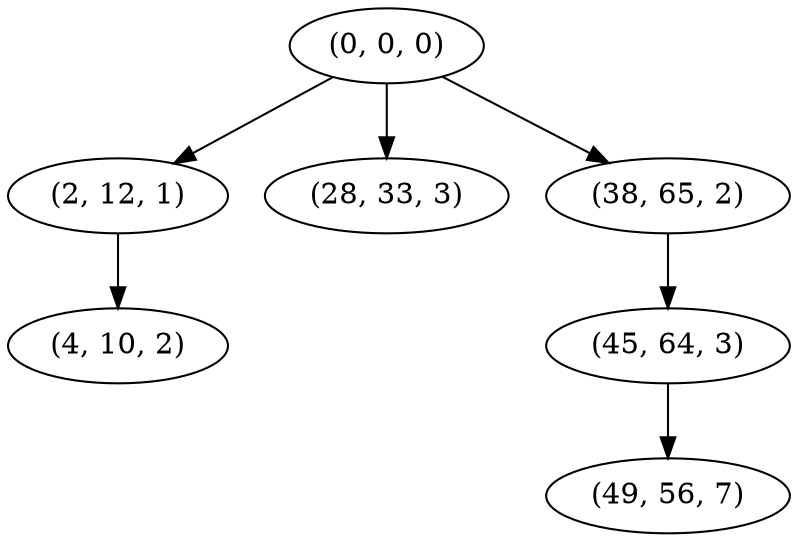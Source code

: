 digraph tree {
    "(0, 0, 0)";
    "(2, 12, 1)";
    "(4, 10, 2)";
    "(28, 33, 3)";
    "(38, 65, 2)";
    "(45, 64, 3)";
    "(49, 56, 7)";
    "(0, 0, 0)" -> "(2, 12, 1)";
    "(0, 0, 0)" -> "(28, 33, 3)";
    "(0, 0, 0)" -> "(38, 65, 2)";
    "(2, 12, 1)" -> "(4, 10, 2)";
    "(38, 65, 2)" -> "(45, 64, 3)";
    "(45, 64, 3)" -> "(49, 56, 7)";
}
